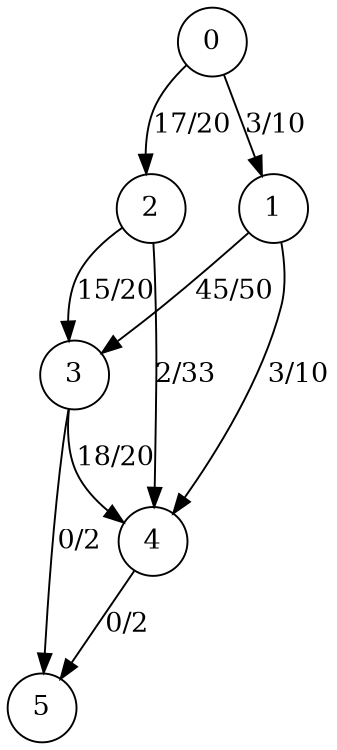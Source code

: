 digraph finite_state_machine { 
size="8,5"
node [shape = circle]; 
0 -> 1 [ label = "3/10"];
0 -> 2 [ label = "17/20"];
1 -> 3 [ label = "45/50"];
1 -> 4 [ label = "3/10"];
2 -> 3 [ label = "15/20"];
2 -> 4 [ label = "2/33"];
4 -> 5 [ label = "0/2"];
3 -> 4 [ label = "18/20"];
3 -> 5 [ label = "0/2"];
}